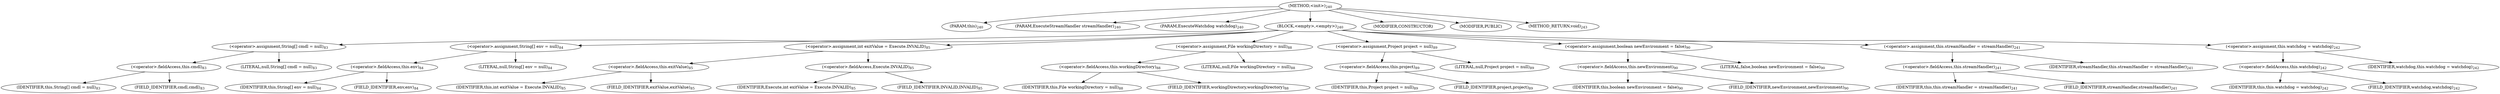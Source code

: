 digraph "&lt;init&gt;" {  
"565" [label = <(METHOD,&lt;init&gt;)<SUB>240</SUB>> ]
"17" [label = <(PARAM,this)<SUB>240</SUB>> ]
"566" [label = <(PARAM,ExecuteStreamHandler streamHandler)<SUB>240</SUB>> ]
"567" [label = <(PARAM,ExecuteWatchdog watchdog)<SUB>240</SUB>> ]
"568" [label = <(BLOCK,&lt;empty&gt;,&lt;empty&gt;)<SUB>240</SUB>> ]
"569" [label = <(&lt;operator&gt;.assignment,String[] cmdl = null)<SUB>83</SUB>> ]
"570" [label = <(&lt;operator&gt;.fieldAccess,this.cmdl)<SUB>83</SUB>> ]
"571" [label = <(IDENTIFIER,this,String[] cmdl = null)<SUB>83</SUB>> ]
"572" [label = <(FIELD_IDENTIFIER,cmdl,cmdl)<SUB>83</SUB>> ]
"573" [label = <(LITERAL,null,String[] cmdl = null)<SUB>83</SUB>> ]
"574" [label = <(&lt;operator&gt;.assignment,String[] env = null)<SUB>84</SUB>> ]
"575" [label = <(&lt;operator&gt;.fieldAccess,this.env)<SUB>84</SUB>> ]
"576" [label = <(IDENTIFIER,this,String[] env = null)<SUB>84</SUB>> ]
"577" [label = <(FIELD_IDENTIFIER,env,env)<SUB>84</SUB>> ]
"578" [label = <(LITERAL,null,String[] env = null)<SUB>84</SUB>> ]
"579" [label = <(&lt;operator&gt;.assignment,int exitValue = Execute.INVALID)<SUB>85</SUB>> ]
"580" [label = <(&lt;operator&gt;.fieldAccess,this.exitValue)<SUB>85</SUB>> ]
"581" [label = <(IDENTIFIER,this,int exitValue = Execute.INVALID)<SUB>85</SUB>> ]
"582" [label = <(FIELD_IDENTIFIER,exitValue,exitValue)<SUB>85</SUB>> ]
"583" [label = <(&lt;operator&gt;.fieldAccess,Execute.INVALID)<SUB>85</SUB>> ]
"584" [label = <(IDENTIFIER,Execute,int exitValue = Execute.INVALID)<SUB>85</SUB>> ]
"585" [label = <(FIELD_IDENTIFIER,INVALID,INVALID)<SUB>85</SUB>> ]
"586" [label = <(&lt;operator&gt;.assignment,File workingDirectory = null)<SUB>88</SUB>> ]
"587" [label = <(&lt;operator&gt;.fieldAccess,this.workingDirectory)<SUB>88</SUB>> ]
"588" [label = <(IDENTIFIER,this,File workingDirectory = null)<SUB>88</SUB>> ]
"589" [label = <(FIELD_IDENTIFIER,workingDirectory,workingDirectory)<SUB>88</SUB>> ]
"590" [label = <(LITERAL,null,File workingDirectory = null)<SUB>88</SUB>> ]
"591" [label = <(&lt;operator&gt;.assignment,Project project = null)<SUB>89</SUB>> ]
"592" [label = <(&lt;operator&gt;.fieldAccess,this.project)<SUB>89</SUB>> ]
"593" [label = <(IDENTIFIER,this,Project project = null)<SUB>89</SUB>> ]
"594" [label = <(FIELD_IDENTIFIER,project,project)<SUB>89</SUB>> ]
"595" [label = <(LITERAL,null,Project project = null)<SUB>89</SUB>> ]
"596" [label = <(&lt;operator&gt;.assignment,boolean newEnvironment = false)<SUB>90</SUB>> ]
"597" [label = <(&lt;operator&gt;.fieldAccess,this.newEnvironment)<SUB>90</SUB>> ]
"598" [label = <(IDENTIFIER,this,boolean newEnvironment = false)<SUB>90</SUB>> ]
"599" [label = <(FIELD_IDENTIFIER,newEnvironment,newEnvironment)<SUB>90</SUB>> ]
"600" [label = <(LITERAL,false,boolean newEnvironment = false)<SUB>90</SUB>> ]
"601" [label = <(&lt;operator&gt;.assignment,this.streamHandler = streamHandler)<SUB>241</SUB>> ]
"602" [label = <(&lt;operator&gt;.fieldAccess,this.streamHandler)<SUB>241</SUB>> ]
"16" [label = <(IDENTIFIER,this,this.streamHandler = streamHandler)<SUB>241</SUB>> ]
"603" [label = <(FIELD_IDENTIFIER,streamHandler,streamHandler)<SUB>241</SUB>> ]
"604" [label = <(IDENTIFIER,streamHandler,this.streamHandler = streamHandler)<SUB>241</SUB>> ]
"605" [label = <(&lt;operator&gt;.assignment,this.watchdog = watchdog)<SUB>242</SUB>> ]
"606" [label = <(&lt;operator&gt;.fieldAccess,this.watchdog)<SUB>242</SUB>> ]
"18" [label = <(IDENTIFIER,this,this.watchdog = watchdog)<SUB>242</SUB>> ]
"607" [label = <(FIELD_IDENTIFIER,watchdog,watchdog)<SUB>242</SUB>> ]
"608" [label = <(IDENTIFIER,watchdog,this.watchdog = watchdog)<SUB>242</SUB>> ]
"609" [label = <(MODIFIER,CONSTRUCTOR)> ]
"610" [label = <(MODIFIER,PUBLIC)> ]
"611" [label = <(METHOD_RETURN,void)<SUB>243</SUB>> ]
  "565" -> "17" 
  "565" -> "566" 
  "565" -> "567" 
  "565" -> "568" 
  "565" -> "609" 
  "565" -> "610" 
  "565" -> "611" 
  "568" -> "569" 
  "568" -> "574" 
  "568" -> "579" 
  "568" -> "586" 
  "568" -> "591" 
  "568" -> "596" 
  "568" -> "601" 
  "568" -> "605" 
  "569" -> "570" 
  "569" -> "573" 
  "570" -> "571" 
  "570" -> "572" 
  "574" -> "575" 
  "574" -> "578" 
  "575" -> "576" 
  "575" -> "577" 
  "579" -> "580" 
  "579" -> "583" 
  "580" -> "581" 
  "580" -> "582" 
  "583" -> "584" 
  "583" -> "585" 
  "586" -> "587" 
  "586" -> "590" 
  "587" -> "588" 
  "587" -> "589" 
  "591" -> "592" 
  "591" -> "595" 
  "592" -> "593" 
  "592" -> "594" 
  "596" -> "597" 
  "596" -> "600" 
  "597" -> "598" 
  "597" -> "599" 
  "601" -> "602" 
  "601" -> "604" 
  "602" -> "16" 
  "602" -> "603" 
  "605" -> "606" 
  "605" -> "608" 
  "606" -> "18" 
  "606" -> "607" 
}
